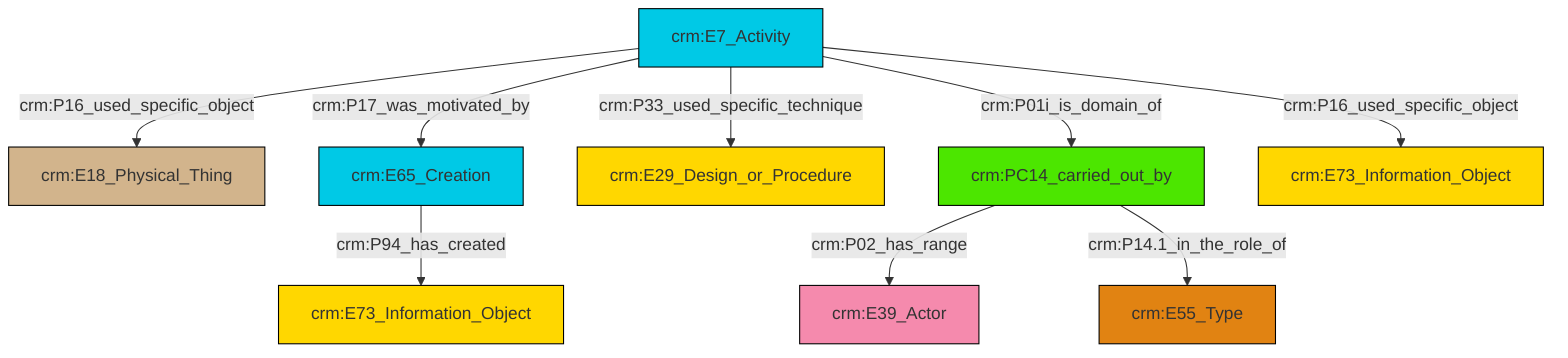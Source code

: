 graph TD
classDef Literal fill:#f2f2f2,stroke:#000000;
classDef CRM_Entity fill:#FFFFFF,stroke:#000000;
classDef Temporal_Entity fill:#00C9E6, stroke:#000000;
classDef Type fill:#E18312, stroke:#000000;
classDef Time-Span fill:#2C9C91, stroke:#000000;
classDef Appellation fill:#FFEB7F, stroke:#000000;
classDef Place fill:#008836, stroke:#000000;
classDef Persistent_Item fill:#B266B2, stroke:#000000;
classDef Conceptual_Object fill:#FFD700, stroke:#000000;
classDef Physical_Thing fill:#D2B48C, stroke:#000000;
classDef Actor fill:#f58aad, stroke:#000000;
classDef PC_Classes fill:#4ce600, stroke:#000000;
classDef Multi fill:#cccccc,stroke:#000000;

0["crm:E7_Activity"]:::Temporal_Entity -->|crm:P16_used_specific_object| 1["crm:E18_Physical_Thing"]:::Physical_Thing
0["crm:E7_Activity"]:::Temporal_Entity -->|crm:P33_used_specific_technique| 4["crm:E29_Design_or_Procedure"]:::Conceptual_Object
5["crm:PC14_carried_out_by"]:::PC_Classes -->|crm:P02_has_range| 6["crm:E39_Actor"]:::Actor
0["crm:E7_Activity"]:::Temporal_Entity -->|crm:P17_was_motivated_by| 2["crm:E65_Creation"]:::Temporal_Entity
0["crm:E7_Activity"]:::Temporal_Entity -->|crm:P16_used_specific_object| 8["crm:E73_Information_Object"]:::Conceptual_Object
0["crm:E7_Activity"]:::Temporal_Entity -->|crm:P01i_is_domain_of| 5["crm:PC14_carried_out_by"]:::PC_Classes
2["crm:E65_Creation"]:::Temporal_Entity -->|crm:P94_has_created| 14["crm:E73_Information_Object"]:::Conceptual_Object
5["crm:PC14_carried_out_by"]:::PC_Classes -->|crm:P14.1_in_the_role_of| 10["crm:E55_Type"]:::Type